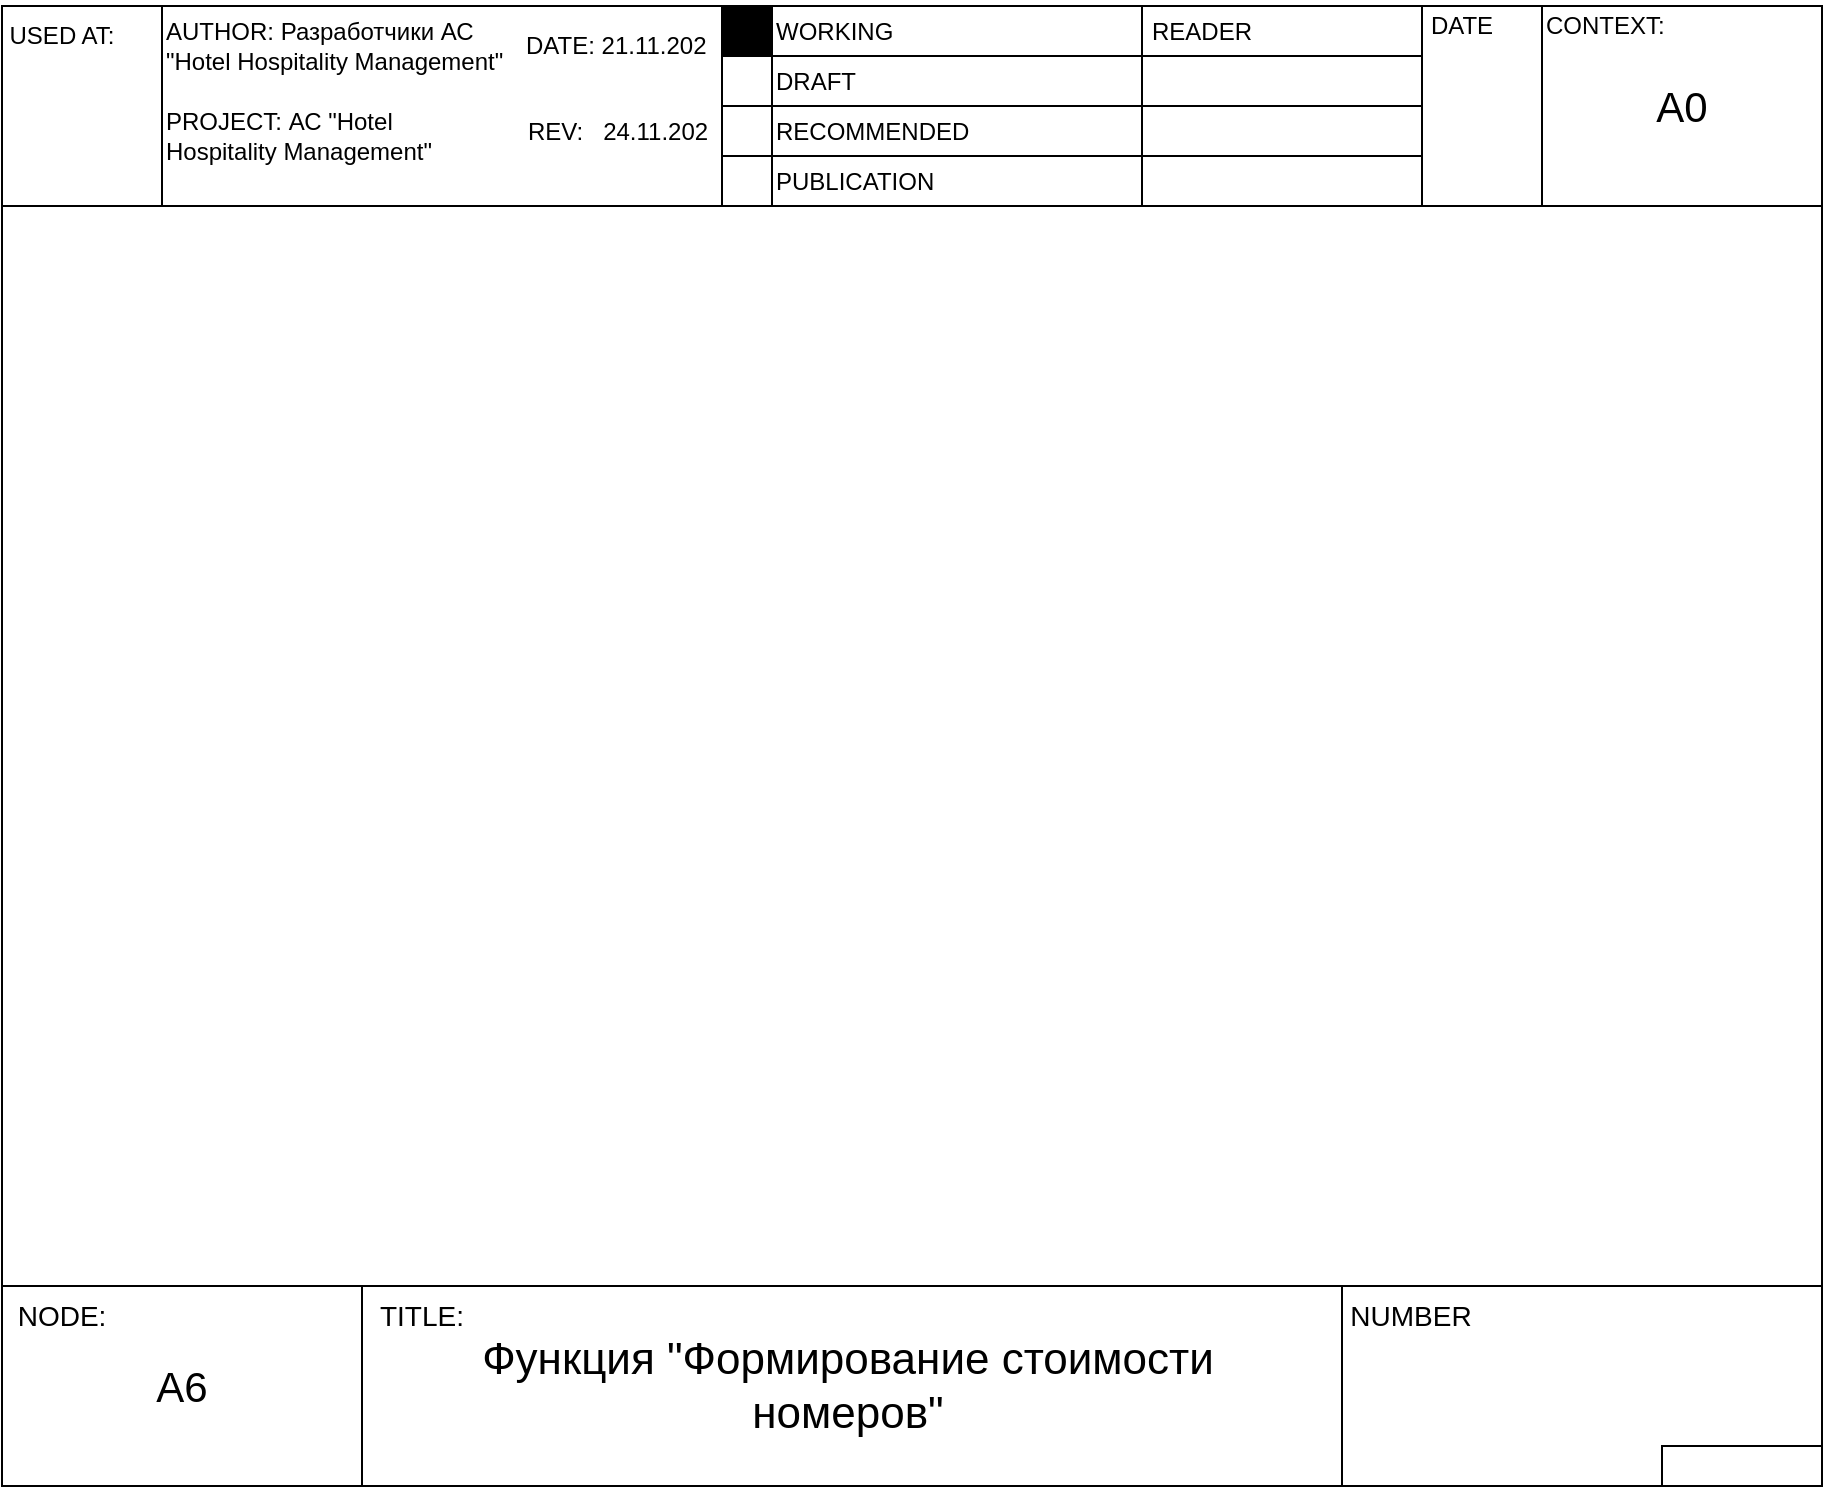 <mxfile version="22.1.3" type="device" pages="2">
  <diagram id="Y0y3cKv-4A2aIMHIa0ki" name="Page-1">
    <mxGraphModel dx="3170" dy="2300" grid="1" gridSize="10" guides="1" tooltips="1" connect="1" arrows="1" fold="1" page="1" pageScale="1" pageWidth="850" pageHeight="1100" math="0" shadow="0">
      <root>
        <mxCell id="0" />
        <mxCell id="1" parent="0" />
        <mxCell id="2" value="" style="rounded=0;whiteSpace=wrap;html=1;" parent="1" vertex="1">
          <mxGeometry x="-500" y="-360" width="910" height="740" as="geometry" />
        </mxCell>
        <mxCell id="3" value="" style="rounded=0;whiteSpace=wrap;html=1;" parent="1" vertex="1">
          <mxGeometry x="-500" y="-360" width="910" height="100" as="geometry" />
        </mxCell>
        <mxCell id="4" value="" style="rounded=0;whiteSpace=wrap;html=1;" parent="1" vertex="1">
          <mxGeometry x="-500" y="280" width="910" height="100" as="geometry" />
        </mxCell>
        <mxCell id="85" value="" style="rounded=0;whiteSpace=wrap;html=1;strokeColor=default;fontSize=12;" parent="1" vertex="1">
          <mxGeometry x="-500" y="-360" width="80" height="100" as="geometry" />
        </mxCell>
        <mxCell id="86" value="USED AT:" style="text;html=1;strokeColor=none;fillColor=none;align=center;verticalAlign=middle;whiteSpace=wrap;rounded=0;fontSize=12;" parent="1" vertex="1">
          <mxGeometry x="-500" y="-360" width="60" height="30" as="geometry" />
        </mxCell>
        <mxCell id="87" value="" style="rounded=0;whiteSpace=wrap;html=1;strokeColor=default;fontSize=12;" parent="1" vertex="1">
          <mxGeometry x="-420" y="-360" width="280" height="100" as="geometry" />
        </mxCell>
        <mxCell id="88" value="AUTHOR: Разработчики АС&lt;br&gt;&quot;Hotel Hospitality Management&quot;" style="text;html=1;strokeColor=none;fillColor=none;align=left;verticalAlign=middle;whiteSpace=wrap;rounded=0;fontSize=12;" parent="1" vertex="1">
          <mxGeometry x="-420" y="-360" width="180" height="40" as="geometry" />
        </mxCell>
        <mxCell id="89" value="DATE: 21.11.202" style="text;html=1;strokeColor=none;fillColor=none;align=left;verticalAlign=middle;whiteSpace=wrap;rounded=0;fontSize=12;" parent="1" vertex="1">
          <mxGeometry x="-240" y="-360" width="111" height="40" as="geometry" />
        </mxCell>
        <mxCell id="90" value="PROJECT: АС &quot;Hotel Hospitality Management&quot;" style="text;html=1;strokeColor=none;fillColor=none;align=left;verticalAlign=middle;whiteSpace=wrap;rounded=0;fontSize=12;" parent="1" vertex="1">
          <mxGeometry x="-420" y="-310" width="170" height="30" as="geometry" />
        </mxCell>
        <mxCell id="91" value="REV:&amp;nbsp; &amp;nbsp;24.11.202" style="text;html=1;strokeColor=none;fillColor=none;align=left;verticalAlign=middle;whiteSpace=wrap;rounded=0;fontSize=12;" parent="1" vertex="1">
          <mxGeometry x="-239.5" y="-317.5" width="110" height="40" as="geometry" />
        </mxCell>
        <mxCell id="92" value="" style="rounded=0;whiteSpace=wrap;html=1;strokeColor=default;fontSize=12;fillColor=#000000;" parent="1" vertex="1">
          <mxGeometry x="-140" y="-360" width="25" height="25" as="geometry" />
        </mxCell>
        <mxCell id="93" value="" style="rounded=0;whiteSpace=wrap;html=1;strokeColor=default;fontSize=12;" parent="1" vertex="1">
          <mxGeometry x="-140" y="-335" width="25" height="25" as="geometry" />
        </mxCell>
        <mxCell id="94" value="" style="rounded=0;whiteSpace=wrap;html=1;strokeColor=default;fontSize=12;" parent="1" vertex="1">
          <mxGeometry x="-140" y="-310" width="25" height="25" as="geometry" />
        </mxCell>
        <mxCell id="95" value="" style="rounded=0;whiteSpace=wrap;html=1;strokeColor=default;fontSize=12;" parent="1" vertex="1">
          <mxGeometry x="-140" y="-285" width="25" height="25" as="geometry" />
        </mxCell>
        <mxCell id="96" value="" style="rounded=0;whiteSpace=wrap;html=1;strokeColor=default;fontSize=12;" parent="1" vertex="1">
          <mxGeometry x="-65" y="-360" width="205" height="100" as="geometry" />
        </mxCell>
        <mxCell id="97" value="WORKING" style="rounded=0;whiteSpace=wrap;html=1;strokeColor=default;fontSize=12;align=left;" parent="1" vertex="1">
          <mxGeometry x="-115" y="-360" width="185" height="25" as="geometry" />
        </mxCell>
        <mxCell id="98" value="DRAFT" style="rounded=0;whiteSpace=wrap;html=1;strokeColor=default;fontSize=12;align=left;" parent="1" vertex="1">
          <mxGeometry x="-115" y="-335" width="185" height="25" as="geometry" />
        </mxCell>
        <mxCell id="99" value="RECOMMENDED" style="rounded=0;whiteSpace=wrap;html=1;strokeColor=default;fontSize=12;align=left;" parent="1" vertex="1">
          <mxGeometry x="-115" y="-310" width="185" height="25" as="geometry" />
        </mxCell>
        <mxCell id="100" value="PUBLICATION" style="rounded=0;whiteSpace=wrap;html=1;strokeColor=default;fontSize=12;align=left;" parent="1" vertex="1">
          <mxGeometry x="-115" y="-285" width="185" height="25" as="geometry" />
        </mxCell>
        <mxCell id="101" value="" style="rounded=0;whiteSpace=wrap;html=1;strokeColor=default;fontSize=12;align=left;" parent="1" vertex="1">
          <mxGeometry x="70" y="-360" width="140" height="25" as="geometry" />
        </mxCell>
        <mxCell id="102" value="" style="rounded=0;whiteSpace=wrap;html=1;strokeColor=default;fontSize=12;align=left;" parent="1" vertex="1">
          <mxGeometry x="70" y="-335" width="140" height="25" as="geometry" />
        </mxCell>
        <mxCell id="103" value="" style="rounded=0;whiteSpace=wrap;html=1;strokeColor=default;fontSize=12;align=left;" parent="1" vertex="1">
          <mxGeometry x="70" y="-310" width="140" height="25" as="geometry" />
        </mxCell>
        <mxCell id="104" value="" style="rounded=0;whiteSpace=wrap;html=1;strokeColor=default;fontSize=12;align=left;" parent="1" vertex="1">
          <mxGeometry x="70" y="-285" width="140" height="25" as="geometry" />
        </mxCell>
        <mxCell id="105" value="READER" style="text;html=1;strokeColor=none;fillColor=none;align=center;verticalAlign=middle;whiteSpace=wrap;rounded=0;fontSize=12;" parent="1" vertex="1">
          <mxGeometry x="70" y="-360" width="60" height="25" as="geometry" />
        </mxCell>
        <mxCell id="106" value="DATE" style="text;html=1;strokeColor=none;fillColor=none;align=center;verticalAlign=middle;whiteSpace=wrap;rounded=0;fontSize=12;" parent="1" vertex="1">
          <mxGeometry x="200" y="-362.5" width="60" height="25" as="geometry" />
        </mxCell>
        <mxCell id="109" value="&lt;span style=&quot;font-size: 21px;&quot;&gt;A0&lt;/span&gt;" style="rounded=0;whiteSpace=wrap;html=1;strokeColor=default;fontSize=12;" parent="1" vertex="1">
          <mxGeometry x="270" y="-360" width="140" height="100" as="geometry" />
        </mxCell>
        <mxCell id="110" value="CONTEXT:" style="text;html=1;strokeColor=none;fillColor=none;align=left;verticalAlign=middle;whiteSpace=wrap;rounded=0;fontSize=12;" parent="1" vertex="1">
          <mxGeometry x="270" y="-360" width="75" height="20" as="geometry" />
        </mxCell>
        <mxCell id="111" value="А6" style="rounded=0;whiteSpace=wrap;html=1;strokeColor=default;fontSize=21;fillColor=#FFFFFF;" parent="1" vertex="1">
          <mxGeometry x="-500" y="280" width="180" height="100" as="geometry" />
        </mxCell>
        <mxCell id="112" value="" style="rounded=0;whiteSpace=wrap;html=1;strokeColor=default;fontSize=21;fillColor=#FFFFFF;" parent="1" vertex="1">
          <mxGeometry x="170" y="280" width="240" height="100" as="geometry" />
        </mxCell>
        <mxCell id="114" value="NODE:" style="text;html=1;strokeColor=none;fillColor=none;align=center;verticalAlign=middle;whiteSpace=wrap;rounded=0;fontSize=14;" parent="1" vertex="1">
          <mxGeometry x="-500" y="280" width="60" height="30" as="geometry" />
        </mxCell>
        <mxCell id="115" value="NUMBER" style="text;html=1;strokeColor=none;fillColor=none;align=center;verticalAlign=middle;whiteSpace=wrap;rounded=0;fontSize=14;" parent="1" vertex="1">
          <mxGeometry x="170" y="280" width="69" height="30" as="geometry" />
        </mxCell>
        <mxCell id="116" value="" style="rounded=0;whiteSpace=wrap;html=1;strokeColor=default;fontSize=14;fillColor=#FFFFFF;" parent="1" vertex="1">
          <mxGeometry x="330" y="360" width="80" height="20" as="geometry" />
        </mxCell>
        <mxCell id="117" value="TITLE:" style="text;html=1;strokeColor=none;fillColor=none;align=center;verticalAlign=middle;whiteSpace=wrap;rounded=0;fontSize=14;" parent="1" vertex="1">
          <mxGeometry x="-320" y="280" width="60" height="30" as="geometry" />
        </mxCell>
        <mxCell id="118" value="&lt;span style=&quot;font-size: 22px;&quot;&gt;Функция &quot;Формирование стоимости номеров&quot;&lt;/span&gt;" style="text;html=1;strokeColor=none;fillColor=none;align=center;verticalAlign=middle;whiteSpace=wrap;rounded=0;fontSize=14;" parent="1" vertex="1">
          <mxGeometry x="-262.5" y="310" width="370" height="40" as="geometry" />
        </mxCell>
      </root>
    </mxGraphModel>
  </diagram>
  <diagram id="stmdhHgle_sL4HajJBjH" name="Страница — 2">
    <mxGraphModel dx="1624" dy="840" grid="1" gridSize="10" guides="1" tooltips="1" connect="1" arrows="1" fold="1" page="1" pageScale="1" pageWidth="3300" pageHeight="2339" math="0" shadow="0">
      <root>
        <mxCell id="0" />
        <mxCell id="1" parent="0" />
      </root>
    </mxGraphModel>
  </diagram>
</mxfile>
